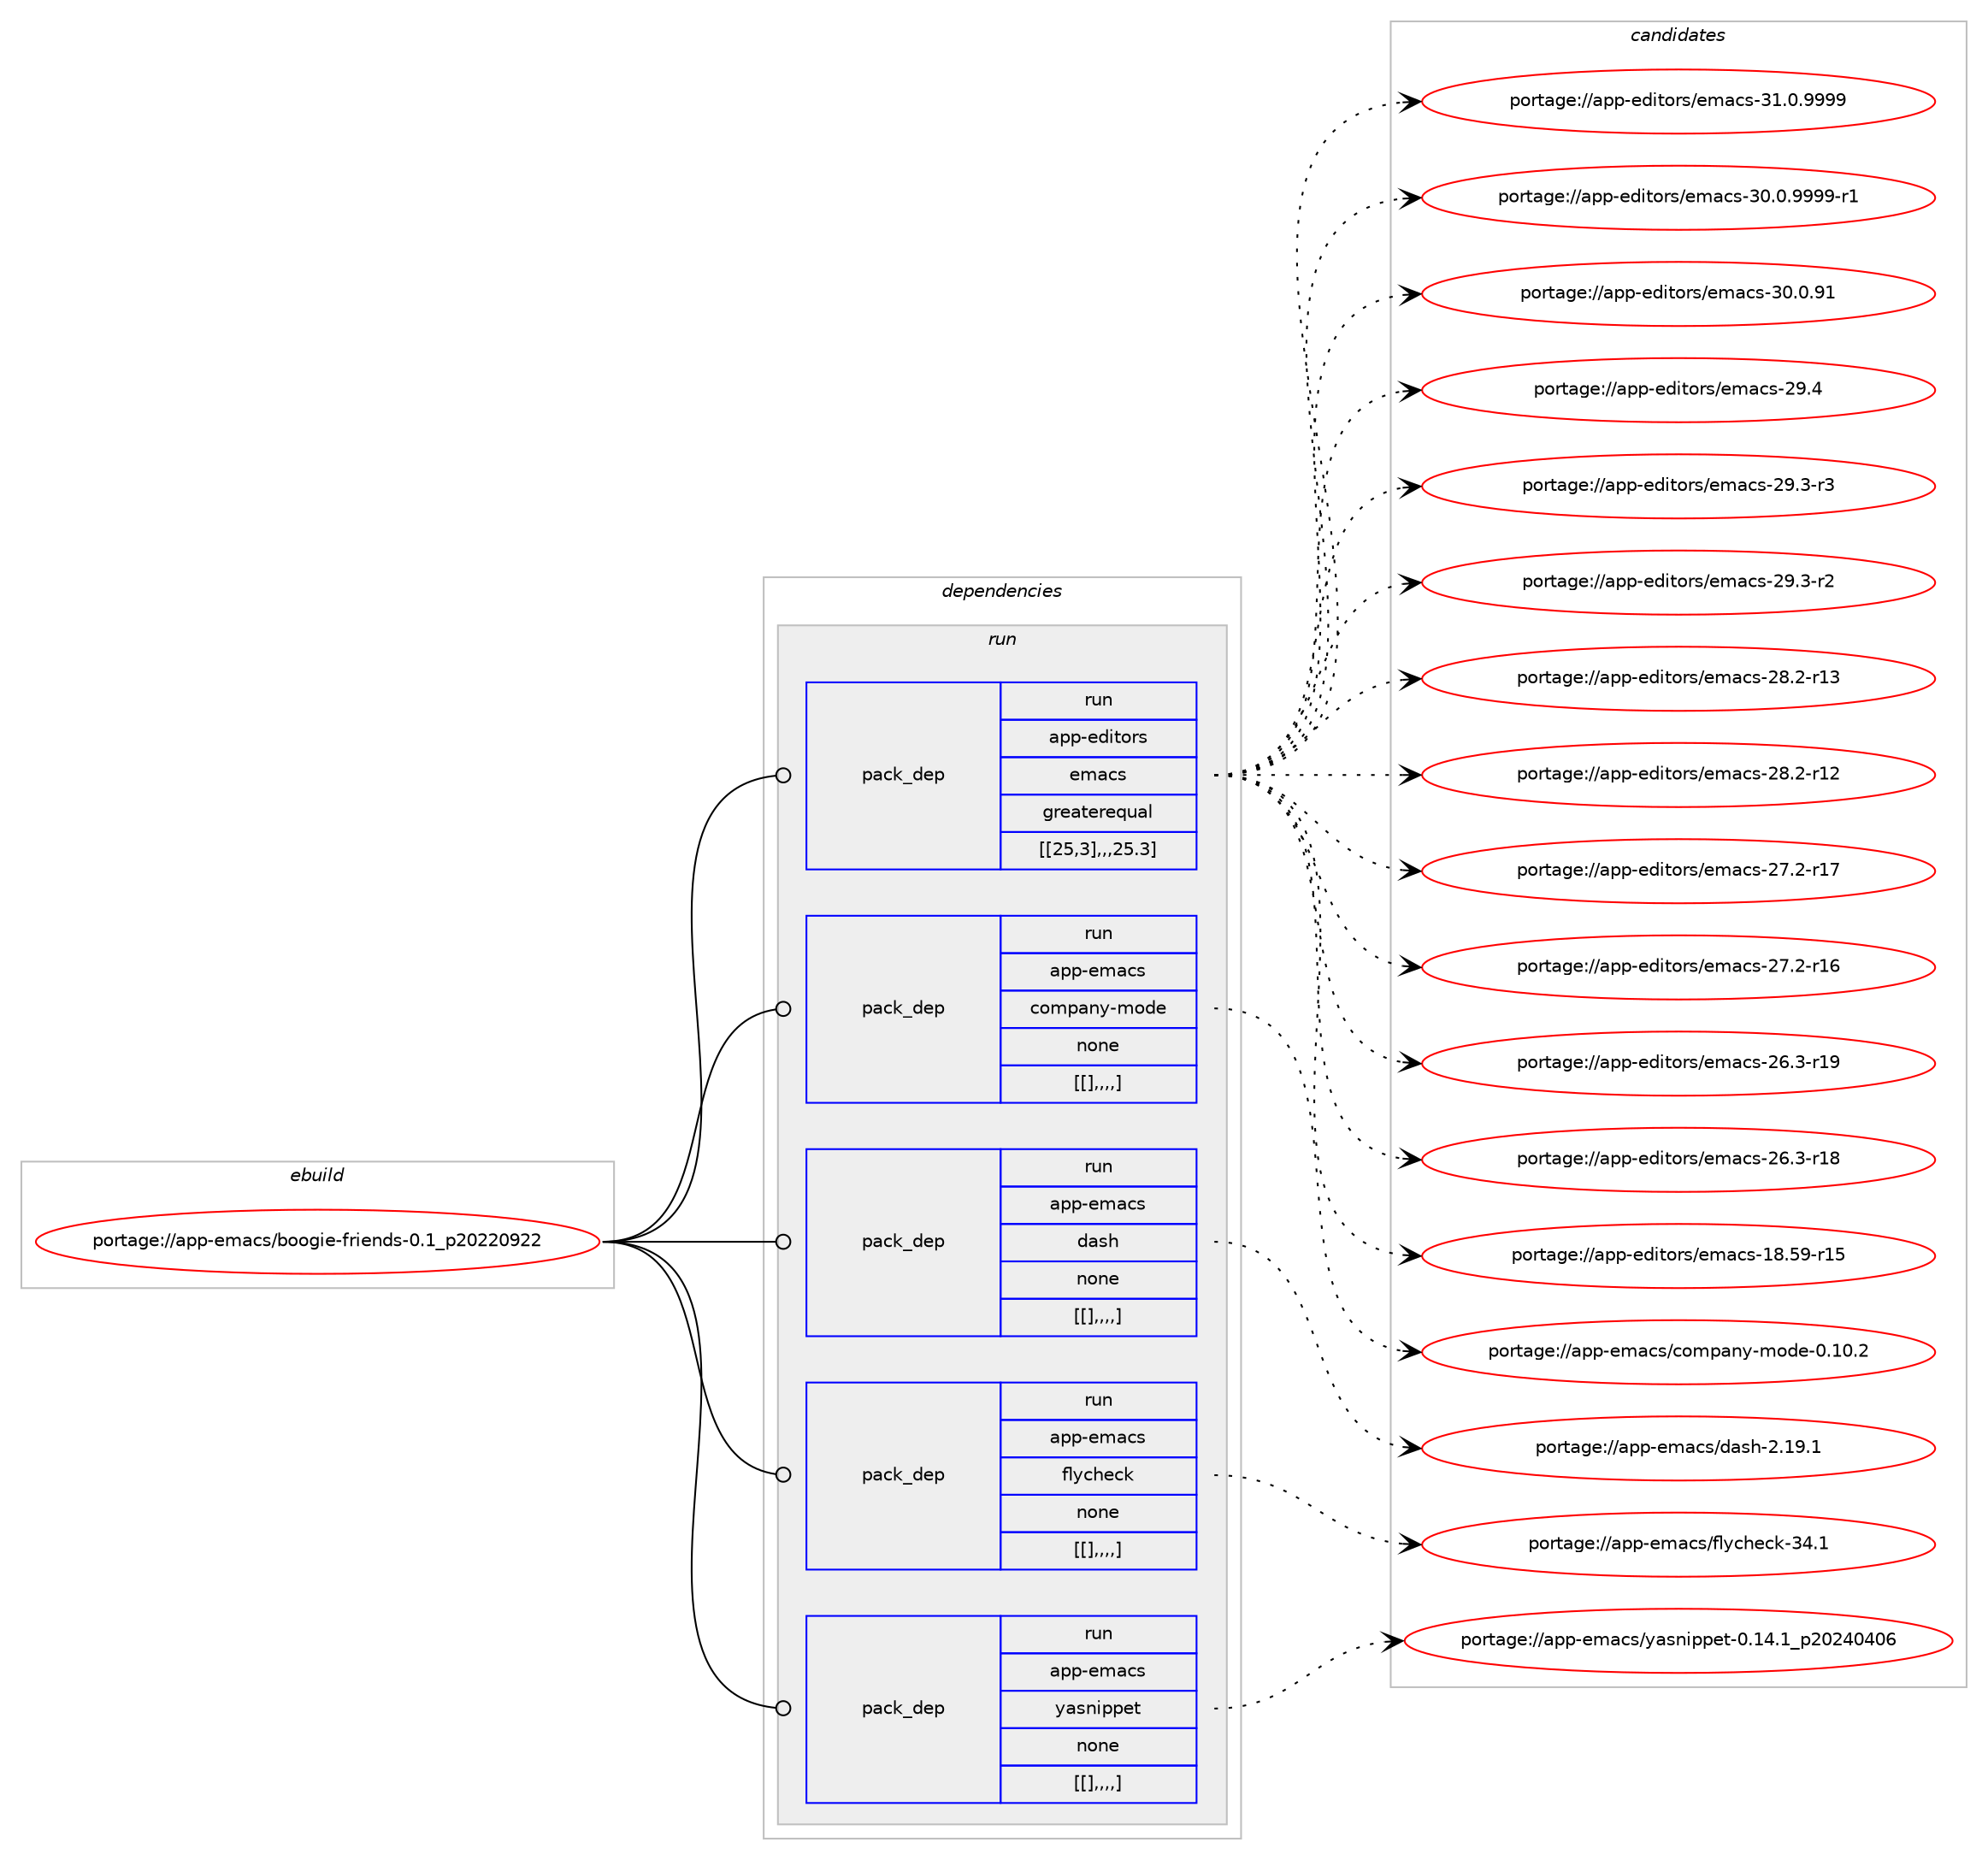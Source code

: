 digraph prolog {

# *************
# Graph options
# *************

newrank=true;
concentrate=true;
compound=true;
graph [rankdir=LR,fontname=Helvetica,fontsize=10,ranksep=1.5];#, ranksep=2.5, nodesep=0.2];
edge  [arrowhead=vee];
node  [fontname=Helvetica,fontsize=10];

# **********
# The ebuild
# **********

subgraph cluster_leftcol {
color=gray;
label=<<i>ebuild</i>>;
id [label="portage://app-emacs/boogie-friends-0.1_p20220922", color=red, width=4, href="../app-emacs/boogie-friends-0.1_p20220922.svg"];
}

# ****************
# The dependencies
# ****************

subgraph cluster_midcol {
color=gray;
label=<<i>dependencies</i>>;
subgraph cluster_compile {
fillcolor="#eeeeee";
style=filled;
label=<<i>compile</i>>;
}
subgraph cluster_compileandrun {
fillcolor="#eeeeee";
style=filled;
label=<<i>compile and run</i>>;
}
subgraph cluster_run {
fillcolor="#eeeeee";
style=filled;
label=<<i>run</i>>;
subgraph pack16180 {
dependency22711 [label=<<TABLE BORDER="0" CELLBORDER="1" CELLSPACING="0" CELLPADDING="4" WIDTH="220"><TR><TD ROWSPAN="6" CELLPADDING="30">pack_dep</TD></TR><TR><TD WIDTH="110">run</TD></TR><TR><TD>app-editors</TD></TR><TR><TD>emacs</TD></TR><TR><TD>greaterequal</TD></TR><TR><TD>[[25,3],,,25.3]</TD></TR></TABLE>>, shape=none, color=blue];
}
id:e -> dependency22711:w [weight=20,style="solid",arrowhead="odot"];
subgraph pack16181 {
dependency22712 [label=<<TABLE BORDER="0" CELLBORDER="1" CELLSPACING="0" CELLPADDING="4" WIDTH="220"><TR><TD ROWSPAN="6" CELLPADDING="30">pack_dep</TD></TR><TR><TD WIDTH="110">run</TD></TR><TR><TD>app-emacs</TD></TR><TR><TD>company-mode</TD></TR><TR><TD>none</TD></TR><TR><TD>[[],,,,]</TD></TR></TABLE>>, shape=none, color=blue];
}
id:e -> dependency22712:w [weight=20,style="solid",arrowhead="odot"];
subgraph pack16182 {
dependency22713 [label=<<TABLE BORDER="0" CELLBORDER="1" CELLSPACING="0" CELLPADDING="4" WIDTH="220"><TR><TD ROWSPAN="6" CELLPADDING="30">pack_dep</TD></TR><TR><TD WIDTH="110">run</TD></TR><TR><TD>app-emacs</TD></TR><TR><TD>dash</TD></TR><TR><TD>none</TD></TR><TR><TD>[[],,,,]</TD></TR></TABLE>>, shape=none, color=blue];
}
id:e -> dependency22713:w [weight=20,style="solid",arrowhead="odot"];
subgraph pack16183 {
dependency22714 [label=<<TABLE BORDER="0" CELLBORDER="1" CELLSPACING="0" CELLPADDING="4" WIDTH="220"><TR><TD ROWSPAN="6" CELLPADDING="30">pack_dep</TD></TR><TR><TD WIDTH="110">run</TD></TR><TR><TD>app-emacs</TD></TR><TR><TD>flycheck</TD></TR><TR><TD>none</TD></TR><TR><TD>[[],,,,]</TD></TR></TABLE>>, shape=none, color=blue];
}
id:e -> dependency22714:w [weight=20,style="solid",arrowhead="odot"];
subgraph pack16184 {
dependency22715 [label=<<TABLE BORDER="0" CELLBORDER="1" CELLSPACING="0" CELLPADDING="4" WIDTH="220"><TR><TD ROWSPAN="6" CELLPADDING="30">pack_dep</TD></TR><TR><TD WIDTH="110">run</TD></TR><TR><TD>app-emacs</TD></TR><TR><TD>yasnippet</TD></TR><TR><TD>none</TD></TR><TR><TD>[[],,,,]</TD></TR></TABLE>>, shape=none, color=blue];
}
id:e -> dependency22715:w [weight=20,style="solid",arrowhead="odot"];
}
}

# **************
# The candidates
# **************

subgraph cluster_choices {
rank=same;
color=gray;
label=<<i>candidates</i>>;

subgraph choice16180 {
color=black;
nodesep=1;
choice971121124510110010511611111411547101109979911545514946484657575757 [label="portage://app-editors/emacs-31.0.9999", color=red, width=4,href="../app-editors/emacs-31.0.9999.svg"];
choice9711211245101100105116111114115471011099799115455148464846575757574511449 [label="portage://app-editors/emacs-30.0.9999-r1", color=red, width=4,href="../app-editors/emacs-30.0.9999-r1.svg"];
choice97112112451011001051161111141154710110997991154551484648465749 [label="portage://app-editors/emacs-30.0.91", color=red, width=4,href="../app-editors/emacs-30.0.91.svg"];
choice97112112451011001051161111141154710110997991154550574652 [label="portage://app-editors/emacs-29.4", color=red, width=4,href="../app-editors/emacs-29.4.svg"];
choice971121124510110010511611111411547101109979911545505746514511451 [label="portage://app-editors/emacs-29.3-r3", color=red, width=4,href="../app-editors/emacs-29.3-r3.svg"];
choice971121124510110010511611111411547101109979911545505746514511450 [label="portage://app-editors/emacs-29.3-r2", color=red, width=4,href="../app-editors/emacs-29.3-r2.svg"];
choice97112112451011001051161111141154710110997991154550564650451144951 [label="portage://app-editors/emacs-28.2-r13", color=red, width=4,href="../app-editors/emacs-28.2-r13.svg"];
choice97112112451011001051161111141154710110997991154550564650451144950 [label="portage://app-editors/emacs-28.2-r12", color=red, width=4,href="../app-editors/emacs-28.2-r12.svg"];
choice97112112451011001051161111141154710110997991154550554650451144955 [label="portage://app-editors/emacs-27.2-r17", color=red, width=4,href="../app-editors/emacs-27.2-r17.svg"];
choice97112112451011001051161111141154710110997991154550554650451144954 [label="portage://app-editors/emacs-27.2-r16", color=red, width=4,href="../app-editors/emacs-27.2-r16.svg"];
choice97112112451011001051161111141154710110997991154550544651451144957 [label="portage://app-editors/emacs-26.3-r19", color=red, width=4,href="../app-editors/emacs-26.3-r19.svg"];
choice97112112451011001051161111141154710110997991154550544651451144956 [label="portage://app-editors/emacs-26.3-r18", color=red, width=4,href="../app-editors/emacs-26.3-r18.svg"];
choice9711211245101100105116111114115471011099799115454956465357451144953 [label="portage://app-editors/emacs-18.59-r15", color=red, width=4,href="../app-editors/emacs-18.59-r15.svg"];
dependency22711:e -> choice971121124510110010511611111411547101109979911545514946484657575757:w [style=dotted,weight="100"];
dependency22711:e -> choice9711211245101100105116111114115471011099799115455148464846575757574511449:w [style=dotted,weight="100"];
dependency22711:e -> choice97112112451011001051161111141154710110997991154551484648465749:w [style=dotted,weight="100"];
dependency22711:e -> choice97112112451011001051161111141154710110997991154550574652:w [style=dotted,weight="100"];
dependency22711:e -> choice971121124510110010511611111411547101109979911545505746514511451:w [style=dotted,weight="100"];
dependency22711:e -> choice971121124510110010511611111411547101109979911545505746514511450:w [style=dotted,weight="100"];
dependency22711:e -> choice97112112451011001051161111141154710110997991154550564650451144951:w [style=dotted,weight="100"];
dependency22711:e -> choice97112112451011001051161111141154710110997991154550564650451144950:w [style=dotted,weight="100"];
dependency22711:e -> choice97112112451011001051161111141154710110997991154550554650451144955:w [style=dotted,weight="100"];
dependency22711:e -> choice97112112451011001051161111141154710110997991154550554650451144954:w [style=dotted,weight="100"];
dependency22711:e -> choice97112112451011001051161111141154710110997991154550544651451144957:w [style=dotted,weight="100"];
dependency22711:e -> choice97112112451011001051161111141154710110997991154550544651451144956:w [style=dotted,weight="100"];
dependency22711:e -> choice9711211245101100105116111114115471011099799115454956465357451144953:w [style=dotted,weight="100"];
}
subgraph choice16181 {
color=black;
nodesep=1;
choice971121124510110997991154799111109112971101214510911110010145484649484650 [label="portage://app-emacs/company-mode-0.10.2", color=red, width=4,href="../app-emacs/company-mode-0.10.2.svg"];
dependency22712:e -> choice971121124510110997991154799111109112971101214510911110010145484649484650:w [style=dotted,weight="100"];
}
subgraph choice16182 {
color=black;
nodesep=1;
choice97112112451011099799115471009711510445504649574649 [label="portage://app-emacs/dash-2.19.1", color=red, width=4,href="../app-emacs/dash-2.19.1.svg"];
dependency22713:e -> choice97112112451011099799115471009711510445504649574649:w [style=dotted,weight="100"];
}
subgraph choice16183 {
color=black;
nodesep=1;
choice971121124510110997991154710210812199104101991074551524649 [label="portage://app-emacs/flycheck-34.1", color=red, width=4,href="../app-emacs/flycheck-34.1.svg"];
dependency22714:e -> choice971121124510110997991154710210812199104101991074551524649:w [style=dotted,weight="100"];
}
subgraph choice16184 {
color=black;
nodesep=1;
choice97112112451011099799115471219711511010511211210111645484649524649951125048505248524854 [label="portage://app-emacs/yasnippet-0.14.1_p20240406", color=red, width=4,href="../app-emacs/yasnippet-0.14.1_p20240406.svg"];
dependency22715:e -> choice97112112451011099799115471219711511010511211210111645484649524649951125048505248524854:w [style=dotted,weight="100"];
}
}

}
